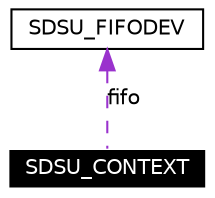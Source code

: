 digraph G
{
  edge [fontname="Helvetica",fontsize=10,labelfontname="Helvetica",labelfontsize=10];
  node [fontname="Helvetica",fontsize=10,shape=record];
  Node1 [label="SDSU_CONTEXT",height=0.2,width=0.4,color="white", fillcolor="black", style="filled" fontcolor="white"];
  Node2 -> Node1 [dir=back,color="darkorchid3",fontsize=10,style="dashed",label="fifo",fontname="Helvetica"];
  Node2 [label="SDSU_FIFODEV",height=0.2,width=0.4,color="black", fillcolor="white", style="filled",URL="$structSDSU__FIFODEV.html"];
}
